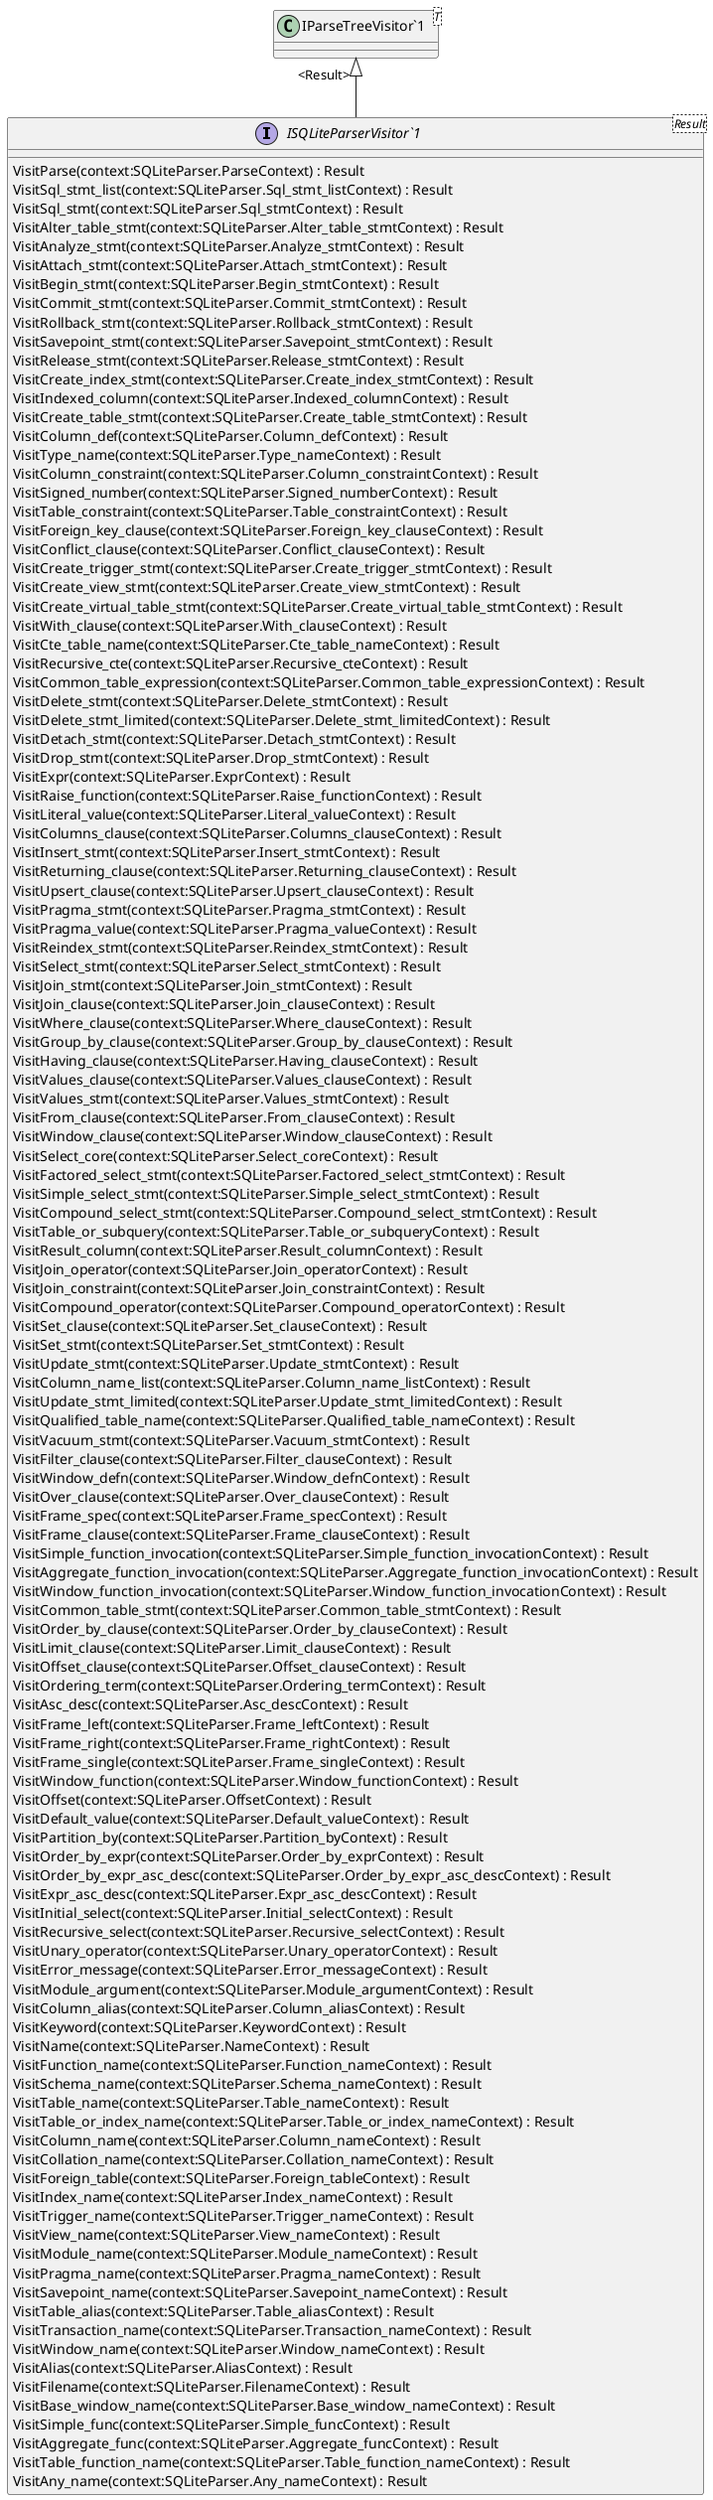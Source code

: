 @startuml
interface "ISQLiteParserVisitor`1"<Result> {
    VisitParse(context:SQLiteParser.ParseContext) : Result
    VisitSql_stmt_list(context:SQLiteParser.Sql_stmt_listContext) : Result
    VisitSql_stmt(context:SQLiteParser.Sql_stmtContext) : Result
    VisitAlter_table_stmt(context:SQLiteParser.Alter_table_stmtContext) : Result
    VisitAnalyze_stmt(context:SQLiteParser.Analyze_stmtContext) : Result
    VisitAttach_stmt(context:SQLiteParser.Attach_stmtContext) : Result
    VisitBegin_stmt(context:SQLiteParser.Begin_stmtContext) : Result
    VisitCommit_stmt(context:SQLiteParser.Commit_stmtContext) : Result
    VisitRollback_stmt(context:SQLiteParser.Rollback_stmtContext) : Result
    VisitSavepoint_stmt(context:SQLiteParser.Savepoint_stmtContext) : Result
    VisitRelease_stmt(context:SQLiteParser.Release_stmtContext) : Result
    VisitCreate_index_stmt(context:SQLiteParser.Create_index_stmtContext) : Result
    VisitIndexed_column(context:SQLiteParser.Indexed_columnContext) : Result
    VisitCreate_table_stmt(context:SQLiteParser.Create_table_stmtContext) : Result
    VisitColumn_def(context:SQLiteParser.Column_defContext) : Result
    VisitType_name(context:SQLiteParser.Type_nameContext) : Result
    VisitColumn_constraint(context:SQLiteParser.Column_constraintContext) : Result
    VisitSigned_number(context:SQLiteParser.Signed_numberContext) : Result
    VisitTable_constraint(context:SQLiteParser.Table_constraintContext) : Result
    VisitForeign_key_clause(context:SQLiteParser.Foreign_key_clauseContext) : Result
    VisitConflict_clause(context:SQLiteParser.Conflict_clauseContext) : Result
    VisitCreate_trigger_stmt(context:SQLiteParser.Create_trigger_stmtContext) : Result
    VisitCreate_view_stmt(context:SQLiteParser.Create_view_stmtContext) : Result
    VisitCreate_virtual_table_stmt(context:SQLiteParser.Create_virtual_table_stmtContext) : Result
    VisitWith_clause(context:SQLiteParser.With_clauseContext) : Result
    VisitCte_table_name(context:SQLiteParser.Cte_table_nameContext) : Result
    VisitRecursive_cte(context:SQLiteParser.Recursive_cteContext) : Result
    VisitCommon_table_expression(context:SQLiteParser.Common_table_expressionContext) : Result
    VisitDelete_stmt(context:SQLiteParser.Delete_stmtContext) : Result
    VisitDelete_stmt_limited(context:SQLiteParser.Delete_stmt_limitedContext) : Result
    VisitDetach_stmt(context:SQLiteParser.Detach_stmtContext) : Result
    VisitDrop_stmt(context:SQLiteParser.Drop_stmtContext) : Result
    VisitExpr(context:SQLiteParser.ExprContext) : Result
    VisitRaise_function(context:SQLiteParser.Raise_functionContext) : Result
    VisitLiteral_value(context:SQLiteParser.Literal_valueContext) : Result
    VisitColumns_clause(context:SQLiteParser.Columns_clauseContext) : Result
    VisitInsert_stmt(context:SQLiteParser.Insert_stmtContext) : Result
    VisitReturning_clause(context:SQLiteParser.Returning_clauseContext) : Result
    VisitUpsert_clause(context:SQLiteParser.Upsert_clauseContext) : Result
    VisitPragma_stmt(context:SQLiteParser.Pragma_stmtContext) : Result
    VisitPragma_value(context:SQLiteParser.Pragma_valueContext) : Result
    VisitReindex_stmt(context:SQLiteParser.Reindex_stmtContext) : Result
    VisitSelect_stmt(context:SQLiteParser.Select_stmtContext) : Result
    VisitJoin_stmt(context:SQLiteParser.Join_stmtContext) : Result
    VisitJoin_clause(context:SQLiteParser.Join_clauseContext) : Result
    VisitWhere_clause(context:SQLiteParser.Where_clauseContext) : Result
    VisitGroup_by_clause(context:SQLiteParser.Group_by_clauseContext) : Result
    VisitHaving_clause(context:SQLiteParser.Having_clauseContext) : Result
    VisitValues_clause(context:SQLiteParser.Values_clauseContext) : Result
    VisitValues_stmt(context:SQLiteParser.Values_stmtContext) : Result
    VisitFrom_clause(context:SQLiteParser.From_clauseContext) : Result
    VisitWindow_clause(context:SQLiteParser.Window_clauseContext) : Result
    VisitSelect_core(context:SQLiteParser.Select_coreContext) : Result
    VisitFactored_select_stmt(context:SQLiteParser.Factored_select_stmtContext) : Result
    VisitSimple_select_stmt(context:SQLiteParser.Simple_select_stmtContext) : Result
    VisitCompound_select_stmt(context:SQLiteParser.Compound_select_stmtContext) : Result
    VisitTable_or_subquery(context:SQLiteParser.Table_or_subqueryContext) : Result
    VisitResult_column(context:SQLiteParser.Result_columnContext) : Result
    VisitJoin_operator(context:SQLiteParser.Join_operatorContext) : Result
    VisitJoin_constraint(context:SQLiteParser.Join_constraintContext) : Result
    VisitCompound_operator(context:SQLiteParser.Compound_operatorContext) : Result
    VisitSet_clause(context:SQLiteParser.Set_clauseContext) : Result
    VisitSet_stmt(context:SQLiteParser.Set_stmtContext) : Result
    VisitUpdate_stmt(context:SQLiteParser.Update_stmtContext) : Result
    VisitColumn_name_list(context:SQLiteParser.Column_name_listContext) : Result
    VisitUpdate_stmt_limited(context:SQLiteParser.Update_stmt_limitedContext) : Result
    VisitQualified_table_name(context:SQLiteParser.Qualified_table_nameContext) : Result
    VisitVacuum_stmt(context:SQLiteParser.Vacuum_stmtContext) : Result
    VisitFilter_clause(context:SQLiteParser.Filter_clauseContext) : Result
    VisitWindow_defn(context:SQLiteParser.Window_defnContext) : Result
    VisitOver_clause(context:SQLiteParser.Over_clauseContext) : Result
    VisitFrame_spec(context:SQLiteParser.Frame_specContext) : Result
    VisitFrame_clause(context:SQLiteParser.Frame_clauseContext) : Result
    VisitSimple_function_invocation(context:SQLiteParser.Simple_function_invocationContext) : Result
    VisitAggregate_function_invocation(context:SQLiteParser.Aggregate_function_invocationContext) : Result
    VisitWindow_function_invocation(context:SQLiteParser.Window_function_invocationContext) : Result
    VisitCommon_table_stmt(context:SQLiteParser.Common_table_stmtContext) : Result
    VisitOrder_by_clause(context:SQLiteParser.Order_by_clauseContext) : Result
    VisitLimit_clause(context:SQLiteParser.Limit_clauseContext) : Result
    VisitOffset_clause(context:SQLiteParser.Offset_clauseContext) : Result
    VisitOrdering_term(context:SQLiteParser.Ordering_termContext) : Result
    VisitAsc_desc(context:SQLiteParser.Asc_descContext) : Result
    VisitFrame_left(context:SQLiteParser.Frame_leftContext) : Result
    VisitFrame_right(context:SQLiteParser.Frame_rightContext) : Result
    VisitFrame_single(context:SQLiteParser.Frame_singleContext) : Result
    VisitWindow_function(context:SQLiteParser.Window_functionContext) : Result
    VisitOffset(context:SQLiteParser.OffsetContext) : Result
    VisitDefault_value(context:SQLiteParser.Default_valueContext) : Result
    VisitPartition_by(context:SQLiteParser.Partition_byContext) : Result
    VisitOrder_by_expr(context:SQLiteParser.Order_by_exprContext) : Result
    VisitOrder_by_expr_asc_desc(context:SQLiteParser.Order_by_expr_asc_descContext) : Result
    VisitExpr_asc_desc(context:SQLiteParser.Expr_asc_descContext) : Result
    VisitInitial_select(context:SQLiteParser.Initial_selectContext) : Result
    VisitRecursive_select(context:SQLiteParser.Recursive_selectContext) : Result
    VisitUnary_operator(context:SQLiteParser.Unary_operatorContext) : Result
    VisitError_message(context:SQLiteParser.Error_messageContext) : Result
    VisitModule_argument(context:SQLiteParser.Module_argumentContext) : Result
    VisitColumn_alias(context:SQLiteParser.Column_aliasContext) : Result
    VisitKeyword(context:SQLiteParser.KeywordContext) : Result
    VisitName(context:SQLiteParser.NameContext) : Result
    VisitFunction_name(context:SQLiteParser.Function_nameContext) : Result
    VisitSchema_name(context:SQLiteParser.Schema_nameContext) : Result
    VisitTable_name(context:SQLiteParser.Table_nameContext) : Result
    VisitTable_or_index_name(context:SQLiteParser.Table_or_index_nameContext) : Result
    VisitColumn_name(context:SQLiteParser.Column_nameContext) : Result
    VisitCollation_name(context:SQLiteParser.Collation_nameContext) : Result
    VisitForeign_table(context:SQLiteParser.Foreign_tableContext) : Result
    VisitIndex_name(context:SQLiteParser.Index_nameContext) : Result
    VisitTrigger_name(context:SQLiteParser.Trigger_nameContext) : Result
    VisitView_name(context:SQLiteParser.View_nameContext) : Result
    VisitModule_name(context:SQLiteParser.Module_nameContext) : Result
    VisitPragma_name(context:SQLiteParser.Pragma_nameContext) : Result
    VisitSavepoint_name(context:SQLiteParser.Savepoint_nameContext) : Result
    VisitTable_alias(context:SQLiteParser.Table_aliasContext) : Result
    VisitTransaction_name(context:SQLiteParser.Transaction_nameContext) : Result
    VisitWindow_name(context:SQLiteParser.Window_nameContext) : Result
    VisitAlias(context:SQLiteParser.AliasContext) : Result
    VisitFilename(context:SQLiteParser.FilenameContext) : Result
    VisitBase_window_name(context:SQLiteParser.Base_window_nameContext) : Result
    VisitSimple_func(context:SQLiteParser.Simple_funcContext) : Result
    VisitAggregate_func(context:SQLiteParser.Aggregate_funcContext) : Result
    VisitTable_function_name(context:SQLiteParser.Table_function_nameContext) : Result
    VisitAny_name(context:SQLiteParser.Any_nameContext) : Result
}
class "IParseTreeVisitor`1"<T> {
}
"IParseTreeVisitor`1" "<Result>" <|-- "ISQLiteParserVisitor`1"
@enduml
